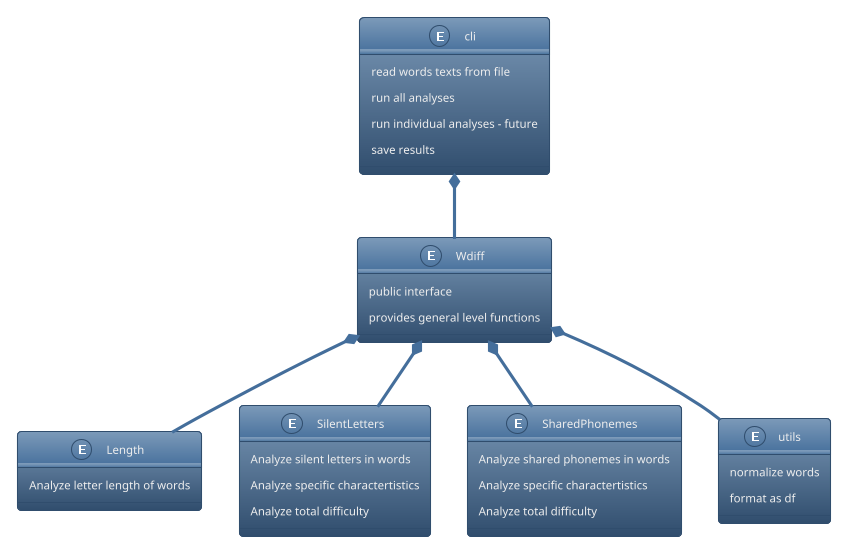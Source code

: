 @startuml responsibilities
!theme spacelab

entity Wdiff{
    public interface
    provides general level functions
}

entity Length{
    Analyze letter length of words
}
entity SilentLetters{
    Analyze silent letters in words
    Analyze specific charactertistics 
    Analyze total difficulty 
}

entity SharedPhonemes{
    Analyze shared phonemes in words
    Analyze specific charactertistics 
    Analyze total difficulty 
}

entity cli{
    read words texts from file
    run all analyses
    run individual analyses - future
    save results
}

entity utils{
    normalize words
    format as df
}

Wdiff *-- Length
Wdiff *-- SilentLetters
Wdiff *-- SharedPhonemes
Wdiff *-- utils
cli *-- Wdiff

@enduml

@startuml attributes
!theme spacelab
entity Wdiff {
    +run_all_analyses()
    +pd.DataFrame analyze_letter_length(Iterable[str])
    +pd.DataFrame analyze_silent_letters(Iterable[str])
    +pd.DataFrame analyze_shared_phonemes(Iterable[str])
    +pd.DataFrame analyze_total_difficulty(pd.DataFrame)
    +None save_results(filename: Path)
}

entity Length{
    #int analyze_letter_length(str text)
}
entity SilentLetters{
    #int analyze_u(str text)
    #int analyze_h(str text)
    #pd.dataframe analyze_total(pd.dataframe)
}

entity SharedPhonemes{
    #int analyze_s(str text) 
    #int analyze_b(str text)
    #int analyze_y(str text)
    #int analyze_j(str text)
    #int analyze_k(str text)
    #pd.dataframe analyze_total(pd.dataframe)
}

entity cli{
    +Iterable[str] get_words_from_file(Path filename)
    +run_all_analyses(Analyzer analyzer)
    +save_results(Path filename)
}

entity utils{
    #Iterable[str] normalize_words(Iterable[str])
    #pd.DataFrame to_df(Iterable[str])  
}

Wdiff *-- utils
Wdiff *-- Length
Wdiff *-- SilentLetters
Wdiff *-- SharedPhonemes
cli *-- Wdiff

@enduml
